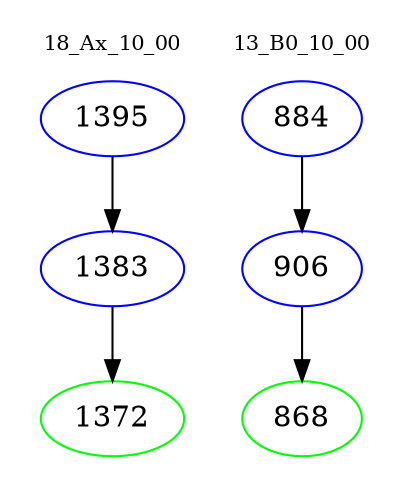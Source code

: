 digraph{
subgraph cluster_0 {
color = white
label = "18_Ax_10_00";
fontsize=10;
T0_1395 [label="1395", color="blue"]
T0_1395 -> T0_1383 [color="black"]
T0_1383 [label="1383", color="blue"]
T0_1383 -> T0_1372 [color="black"]
T0_1372 [label="1372", color="green"]
}
subgraph cluster_1 {
color = white
label = "13_B0_10_00";
fontsize=10;
T1_884 [label="884", color="blue"]
T1_884 -> T1_906 [color="black"]
T1_906 [label="906", color="blue"]
T1_906 -> T1_868 [color="black"]
T1_868 [label="868", color="green"]
}
}
